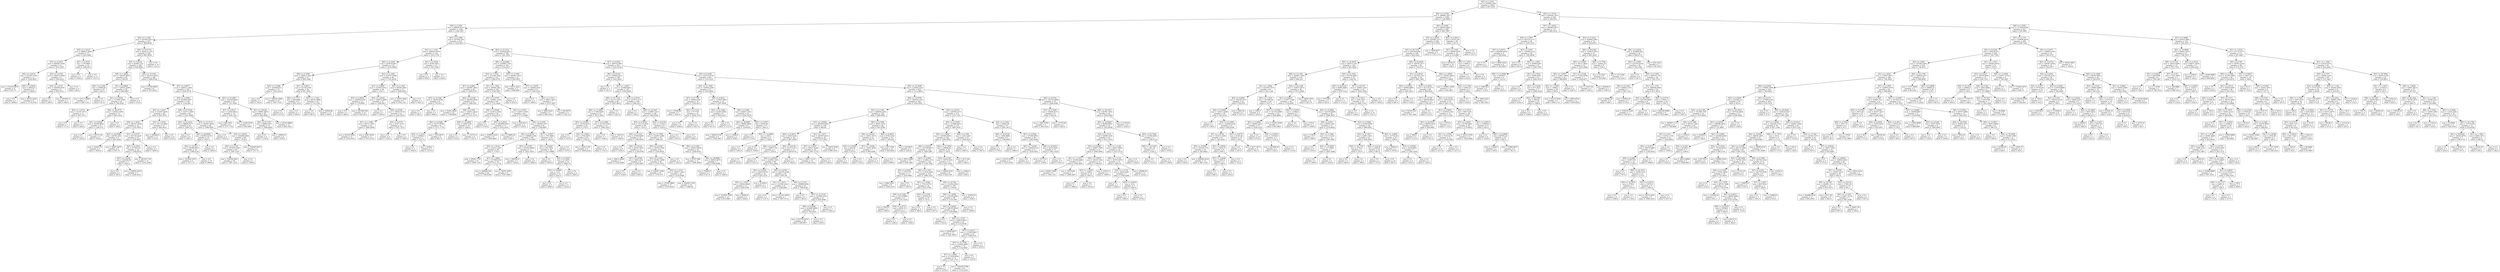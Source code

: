 digraph Tree {
node [shape=box] ;
0 [label="X[2] <= 2.3531\nmse = 332609.1562\nsamples = 2000\nvalue = 997.2105"] ;
1 [label="X[0] <= 0.2305\nmse = 308891.2871\nsamples = 1456\nvalue = 1126.9629"] ;
0 -> 1 [labeldistance=2.5, labelangle=45, headlabel="True"] ;
2 [label="X[8] <= 2.599\nmse = 298635.8715\nsamples = 1188\nvalue = 1186.3367"] ;
1 -> 2 ;
3 [label="X[2] <= 2.1303\nmse = 407045.6414\nsamples = 275\nvalue = 966.8036"] ;
2 -> 3 ;
4 [label="X[5] <= 1.2218\nmse = 566821.0606\nsamples = 37\nvalue = 1425.4865"] ;
3 -> 4 ;
5 [label="X[7] <= 0.4478\nmse = 609283.9184\nsamples = 21\nvalue = 1015.2857"] ;
4 -> 5 ;
6 [label="X[2] <= 2.0314\nmse = 251287.5764\nsamples = 12\nvalue = 1530.5833"] ;
5 -> 6 ;
7 [label="mse = 215218.6875\nsamples = 4\nvalue = 975.75"] ;
6 -> 7 ;
8 [label="X[6] <= 0.0042\nmse = 38442.0\nsamples = 8\nvalue = 1808.0"] ;
6 -> 8 ;
9 [label="mse = 0.0\nsamples = 2\nvalue = 1909.0"] ;
8 -> 9 ;
10 [label="mse = 46722.2222\nsamples = 6\nvalue = 1774.3333"] ;
8 -> 10 ;
11 [label="X[2] <= 2.0758\nmse = 260513.9506\nsamples = 9\nvalue = 328.2222"] ;
5 -> 11 ;
12 [label="X[5] <= 1.0155\nmse = 339200.5556\nsamples = 6\nvalue = 459.3333"] ;
11 -> 12 ;
13 [label="mse = 0.0\nsamples = 4\nvalue = 209.0"] ;
12 -> 13 ;
14 [label="mse = 641601.0\nsamples = 2\nvalue = 960.0"] ;
12 -> 14 ;
15 [label="mse = 0.0\nsamples = 3\nvalue = 66.0"] ;
11 -> 15 ;
16 [label="X[7] <= 2.8787\nmse = 378.9844\nsamples = 16\nvalue = 1963.875"] ;
4 -> 16 ;
17 [label="mse = 0.0\nsamples = 5\nvalue = 1935.0"] ;
16 -> 17 ;
18 [label="mse = 0.0\nsamples = 11\nvalue = 1977.0"] ;
16 -> 18 ;
19 [label="X[5] <= 45.5718\nmse = 344414.1155\nsamples = 238\nvalue = 895.4958"] ;
3 -> 19 ;
20 [label="X[3] <= 0.5124\nmse = 332057.161\nsamples = 228\nvalue = 929.4649"] ;
19 -> 20 ;
21 [label="X[8] <= 1.4624\nmse = 129255.4975\nsamples = 40\nvalue = 565.45"] ;
20 -> 21 ;
22 [label="X[0] <= 0.1595\nmse = 30086.64\nsamples = 10\nvalue = 281.6"] ;
21 -> 22 ;
23 [label="mse = 22117.3469\nsamples = 7\nvalue = 360.7143"] ;
22 -> 23 ;
24 [label="mse = 0.0\nsamples = 3\nvalue = 97.0"] ;
22 -> 24 ;
25 [label="X[1] <= 0.9845\nmse = 126502.5289\nsamples = 30\nvalue = 660.0667"] ;
21 -> 25 ;
26 [label="X[1] <= 0.8294\nmse = 131640.3388\nsamples = 22\nvalue = 764.4545"] ;
25 -> 26 ;
27 [label="X[5] <= 1.0153\nmse = 51335.1074\nsamples = 11\nvalue = 545.7273"] ;
26 -> 27 ;
28 [label="mse = 0.0\nsamples = 7\nvalue = 717.0"] ;
27 -> 28 ;
29 [label="mse = 0.0\nsamples = 4\nvalue = 246.0"] ;
27 -> 29 ;
30 [label="X[4] <= 39.6172\nmse = 116262.3306\nsamples = 11\nvalue = 983.1818"] ;
26 -> 30 ;
31 [label="X[1] <= 0.8349\nmse = 62209.9844\nsamples = 8\nvalue = 1146.375"] ;
30 -> 31 ;
32 [label="mse = 0.0\nsamples = 3\nvalue = 1350.0"] ;
31 -> 32 ;
33 [label="mse = 59731.36\nsamples = 5\nvalue = 1024.2"] ;
31 -> 33 ;
34 [label="mse = 0.0\nsamples = 3\nvalue = 548.0"] ;
30 -> 34 ;
35 [label="mse = 0.0\nsamples = 8\nvalue = 373.0"] ;
25 -> 35 ;
36 [label="X[4] <= 13.5781\nmse = 341015.0034\nsamples = 188\nvalue = 1006.9149"] ;
20 -> 36 ;
37 [label="mse = 27256.8056\nsamples = 6\nvalue = 187.8333"] ;
36 -> 37 ;
38 [label="X[7] <= 4.8877\nmse = 328512.1306\nsamples = 182\nvalue = 1033.9176"] ;
36 -> 38 ;
39 [label="X[5] <= 3.4594\nmse = 353865.0267\nsamples = 139\nvalue = 1124.482"] ;
38 -> 39 ;
40 [label="X[5] <= 1.0167\nmse = 372457.8292\nsamples = 49\nvalue = 945.3878"] ;
39 -> 40 ;
41 [label="X[8] <= 1.3025\nmse = 291631.9336\nsamples = 32\nvalue = 1191.0625"] ;
40 -> 41 ;
42 [label="X[4] <= 32.6069\nmse = 84783.358\nsamples = 9\nvalue = 844.4444"] ;
41 -> 42 ;
43 [label="mse = 10485.76\nsamples = 5\nvalue = 1065.8"] ;
42 -> 43 ;
44 [label="mse = 39847.6875\nsamples = 4\nvalue = 567.75"] ;
42 -> 44 ;
45 [label="X[1] <= 0.8767\nmse = 307163.4291\nsamples = 23\nvalue = 1326.6957"] ;
41 -> 45 ;
46 [label="X[0] <= 0.1002\nmse = 277852.25\nsamples = 18\nvalue = 1168.8333"] ;
45 -> 46 ;
47 [label="X[7] <= 1.0108\nmse = 234208.96\nsamples = 5\nvalue = 1022.2"] ;
46 -> 47 ;
48 [label="mse = 0.0\nsamples = 2\nvalue = 563.0"] ;
47 -> 48 ;
49 [label="mse = 156054.2222\nsamples = 3\nvalue = 1328.3333"] ;
47 -> 49 ;
50 [label="mse = 283187.716\nsamples = 13\nvalue = 1225.2308"] ;
46 -> 50 ;
51 [label="mse = 0.0\nsamples = 5\nvalue = 1895.0"] ;
45 -> 51 ;
52 [label="X[5] <= 1.5293\nmse = 197132.4083\nsamples = 17\nvalue = 482.9412"] ;
40 -> 52 ;
53 [label="mse = 290400.0\nsamples = 11\nvalue = 412.0"] ;
52 -> 53 ;
54 [label="mse = 0.0\nsamples = 6\nvalue = 613.0"] ;
52 -> 54 ;
55 [label="X[4] <= 67.6156\nmse = 316771.7665\nsamples = 90\nvalue = 1221.9889"] ;
39 -> 55 ;
56 [label="X[5] <= 22.2314\nmse = 88644.8177\nsamples = 24\nvalue = 1560.375"] ;
55 -> 56 ;
57 [label="mse = 0.0\nsamples = 6\nvalue = 1281.0"] ;
56 -> 57 ;
58 [label="X[4] <= 49.8095\nmse = 83504.0278\nsamples = 18\nvalue = 1653.5"] ;
56 -> 58 ;
59 [label="X[4] <= 32.915\nmse = 92594.8827\nsamples = 14\nvalue = 1596.2143"] ;
58 -> 59 ;
60 [label="mse = 323244.1875\nsamples = 4\nvalue = 1571.75"] ;
59 -> 60 ;
61 [label="mse = 0.0\nsamples = 10\nvalue = 1606.0"] ;
59 -> 61 ;
62 [label="mse = 0.0\nsamples = 4\nvalue = 1854.0"] ;
58 -> 62 ;
63 [label="X[5] <= 15.3714\nmse = 342947.6024\nsamples = 66\nvalue = 1098.9394"] ;
55 -> 63 ;
64 [label="mse = 0.0\nsamples = 2\nvalue = 1833.0"] ;
63 -> 64 ;
65 [label="X[3] <= 0.6532\nmse = 336299.5938\nsamples = 64\nvalue = 1076.0"] ;
63 -> 65 ;
66 [label="X[0] <= 0.1754\nmse = 327878.1697\nsamples = 60\nvalue = 1097.2167"] ;
65 -> 66 ;
67 [label="mse = 339184.2001\nsamples = 58\nvalue = 1097.1552"] ;
66 -> 67 ;
68 [label="mse = 0.0\nsamples = 2\nvalue = 1099.0"] ;
66 -> 68 ;
69 [label="mse = 354585.6875\nsamples = 4\nvalue = 757.75"] ;
65 -> 69 ;
70 [label="X[5] <= 35.4997\nmse = 134338.8805\nsamples = 43\nvalue = 741.1628"] ;
38 -> 70 ;
71 [label="X[7] <= 4.9317\nmse = 12835.9822\nsamples = 15\nvalue = 328.1333"] ;
70 -> 71 ;
72 [label="mse = 680.3951\nsamples = 9\nvalue = 277.7778"] ;
71 -> 72 ;
73 [label="mse = 21560.5556\nsamples = 6\nvalue = 403.6667"] ;
71 -> 73 ;
74 [label="X[1] <= 0.8234\nmse = 59081.8878\nsamples = 28\nvalue = 962.4286"] ;
70 -> 74 ;
75 [label="X[4] <= 67.3147\nmse = 58885.2071\nsamples = 13\nvalue = 1099.8462"] ;
74 -> 75 ;
76 [label="mse = 0.0\nsamples = 9\nvalue = 1154.0"] ;
75 -> 76 ;
77 [label="mse = 169932.0\nsamples = 4\nvalue = 978.0"] ;
75 -> 77 ;
78 [label="mse = 28702.8889\nsamples = 15\nvalue = 843.3333"] ;
74 -> 78 ;
79 [label="mse = 0.0\nsamples = 10\nvalue = 121.0"] ;
19 -> 79 ;
80 [label="X[0] <= 0.1098\nmse = 247093.392\nsamples = 913\nvalue = 1252.4611"] ;
2 -> 80 ;
81 [label="X[1] <= 1.1321\nmse = 266818.7616\nsamples = 129\nvalue = 1015.1705"] ;
80 -> 81 ;
82 [label="X[0] <= 0.1039\nmse = 255018.093\nsamples = 116\nvalue = 1079.4569"] ;
81 -> 82 ;
83 [label="X[6] <= 0.7638\nmse = 236014.7225\nsamples = 47\nvalue = 909.1489"] ;
82 -> 83 ;
84 [label="X[0] <= 0.1008\nmse = 243648.831\nsamples = 19\nvalue = 1304.1053"] ;
83 -> 84 ;
85 [label="mse = 0.0\nsamples = 5\nvalue = 762.0"] ;
84 -> 85 ;
86 [label="mse = 188225.3469\nsamples = 14\nvalue = 1497.7143"] ;
84 -> 86 ;
87 [label="X[1] <= 0.9617\nmse = 53156.4796\nsamples = 28\nvalue = 641.1429"] ;
83 -> 87 ;
88 [label="X[6] <= 0.7717\nmse = 268.8889\nsamples = 9\nvalue = 491.3333"] ;
87 -> 88 ;
89 [label="mse = 0.0\nsamples = 4\nvalue = 473.0"] ;
88 -> 89 ;
90 [label="mse = 0.0\nsamples = 5\nvalue = 506.0"] ;
88 -> 90 ;
91 [label="X[5] <= 1.1242\nmse = 62541.9889\nsamples = 19\nvalue = 712.1053"] ;
87 -> 91 ;
92 [label="mse = 0.0\nsamples = 4\nvalue = 987.0"] ;
91 -> 92 ;
93 [label="mse = 53694.96\nsamples = 15\nvalue = 638.8"] ;
91 -> 93 ;
94 [label="X[2] <= 2.1063\nmse = 234747.9298\nsamples = 69\nvalue = 1195.4638"] ;
82 -> 94 ;
95 [label="X[1] <= 0.9087\nmse = 215055.9741\nsamples = 58\nvalue = 1101.5"] ;
94 -> 95 ;
96 [label="X[7] <= 2.4654\nmse = 244850.3447\nsamples = 21\nvalue = 779.8095"] ;
95 -> 96 ;
97 [label="mse = 0.0\nsamples = 2\nvalue = 280.0"] ;
96 -> 97 ;
98 [label="mse = 241560.349\nsamples = 19\nvalue = 832.4211"] ;
96 -> 98 ;
99 [label="X[2] <= 2.0342\nmse = 106075.2096\nsamples = 37\nvalue = 1284.0811"] ;
95 -> 99 ;
100 [label="mse = 0.0\nsamples = 3\nvalue = 1950.0"] ;
99 -> 100 ;
101 [label="X[6] <= 0.629\nmse = 72854.5718\nsamples = 34\nvalue = 1225.3235"] ;
99 -> 101 ;
102 [label="X[1] <= 1.1096\nmse = 49713.1493\nsamples = 23\nvalue = 1090.2609"] ;
101 -> 102 ;
103 [label="mse = 92318.3056\nsamples = 12\nvalue = 1105.8333"] ;
102 -> 103 ;
104 [label="mse = 2681.6529\nsamples = 11\nvalue = 1073.2727"] ;
102 -> 104 ;
105 [label="X[3] <= 0.5575\nmse = 3347.1074\nsamples = 11\nvalue = 1507.7273"] ;
101 -> 105 ;
106 [label="mse = 0.0\nsamples = 9\nvalue = 1535.0"] ;
105 -> 106 ;
107 [label="mse = 0.0\nsamples = 2\nvalue = 1385.0"] ;
105 -> 107 ;
108 [label="X[2] <= 2.1303\nmse = 46558.2645\nsamples = 11\nvalue = 1690.9091"] ;
94 -> 108 ;
109 [label="mse = 55291.3594\nsamples = 8\nvalue = 1642.125"] ;
108 -> 109 ;
110 [label="mse = 0.0\nsamples = 3\nvalue = 1821.0"] ;
108 -> 110 ;
111 [label="X[3] <= 0.5539\nmse = 6186.5562\nsamples = 13\nvalue = 441.5385"] ;
81 -> 111 ;
112 [label="mse = 0.0\nsamples = 2\nvalue = 626.0"] ;
111 -> 112 ;
113 [label="mse = 0.0\nsamples = 11\nvalue = 408.0"] ;
111 -> 113 ;
114 [label="X[4] <= 27.0151\nmse = 233058.5612\nsamples = 784\nvalue = 1291.5051"] ;
80 -> 114 ;
115 [label="X[8] <= 19.6844\nmse = 235885.3754\nsamples = 163\nvalue = 1552.4417"] ;
114 -> 115 ;
116 [label="X[4] <= 7.3101\nmse = 213194.1582\nsamples = 151\nvalue = 1596.9735"] ;
115 -> 116 ;
117 [label="X[7] <= 0.8661\nmse = 245687.2403\nsamples = 49\nvalue = 1369.6735"] ;
116 -> 117 ;
118 [label="X[3] <= 0.5198\nmse = 28220.8594\nsamples = 8\nvalue = 755.875"] ;
117 -> 118 ;
119 [label="mse = 0.0\nsamples = 3\nvalue = 539.0"] ;
118 -> 119 ;
120 [label="mse = 0.0\nsamples = 5\nvalue = 886.0"] ;
118 -> 120 ;
121 [label="X[6] <= 0.0198\nmse = 200264.0024\nsamples = 41\nvalue = 1489.439"] ;
117 -> 121 ;
122 [label="mse = 55281.6632\nsamples = 22\nvalue = 1798.8636"] ;
121 -> 122 ;
123 [label="X[8] <= 9.309\nmse = 128911.9224\nsamples = 19\nvalue = 1131.1579"] ;
121 -> 123 ;
124 [label="X[6] <= 0.0389\nmse = 91273.9506\nsamples = 9\nvalue = 1271.7778"] ;
123 -> 124 ;
125 [label="X[2] <= 2.1514\nmse = 16489.6\nsamples = 5\nvalue = 1527.0"] ;
124 -> 125 ;
126 [label="mse = 0.0\nsamples = 3\nvalue = 1629.0"] ;
125 -> 126 ;
127 [label="mse = 2209.0\nsamples = 2\nvalue = 1374.0"] ;
125 -> 127 ;
128 [label="mse = 1552.6875\nsamples = 4\nvalue = 952.75"] ;
124 -> 128 ;
129 [label="X[8] <= 14.3883\nmse = 128972.64\nsamples = 10\nvalue = 1004.6"] ;
123 -> 129 ;
130 [label="mse = 0.0\nsamples = 2\nvalue = 619.0"] ;
129 -> 130 ;
131 [label="mse = 114751.0\nsamples = 8\nvalue = 1101.0"] ;
129 -> 131 ;
132 [label="X[1] <= 1.1626\nmse = 160841.982\nsamples = 102\nvalue = 1706.1667"] ;
116 -> 132 ;
133 [label="X[3] <= 0.5785\nmse = 143991.1358\nsamples = 99\nvalue = 1731.4444"] ;
132 -> 133 ;
134 [label="X[8] <= 4.9446\nmse = 213613.1836\nsamples = 16\nvalue = 1522.9375"] ;
133 -> 134 ;
135 [label="mse = 0.0\nsamples = 5\nvalue = 1716.0"] ;
134 -> 135 ;
136 [label="X[3] <= 0.4631\nmse = 286066.6942\nsamples = 11\nvalue = 1435.1818"] ;
134 -> 136 ;
137 [label="mse = 185602.2222\nsamples = 9\nvalue = 1602.6667"] ;
136 -> 137 ;
138 [label="mse = 43890.25\nsamples = 2\nvalue = 681.5"] ;
136 -> 138 ;
139 [label="X[2] <= 2.1303\nmse = 120573.7007\nsamples = 83\nvalue = 1771.6386"] ;
133 -> 139 ;
140 [label="mse = 238144.0\nsamples = 2\nvalue = 1163.0"] ;
139 -> 140 ;
141 [label="X[0] <= 0.1595\nmse = 108298.1975\nsamples = 81\nvalue = 1786.6667"] ;
139 -> 141 ;
142 [label="X[3] <= 0.6312\nmse = 138869.1238\nsamples = 59\nvalue = 1735.8305"] ;
141 -> 142 ;
143 [label="X[5] <= 1.2218\nmse = 123511.4167\nsamples = 48\nvalue = 1755.0"] ;
142 -> 143 ;
144 [label="mse = 26362.7755\nsamples = 14\nvalue = 1856.7143"] ;
143 -> 144 ;
145 [label="X[7] <= 1.4084\nmse = 157499.6332\nsamples = 34\nvalue = 1713.1176"] ;
143 -> 145 ;
146 [label="mse = 168664.102\nsamples = 28\nvalue = 1746.4286"] ;
145 -> 146 ;
147 [label="mse = 76055.5556\nsamples = 6\nvalue = 1557.6667"] ;
145 -> 147 ;
148 [label="X[5] <= 5.5567\nmse = 197283.9669\nsamples = 11\nvalue = 1652.1818"] ;
142 -> 148 ;
149 [label="mse = 492032.0\nsamples = 3\nvalue = 1242.0"] ;
148 -> 149 ;
150 [label="mse = 0.0\nsamples = 8\nvalue = 1806.0"] ;
148 -> 150 ;
151 [label="X[7] <= 3.9357\nmse = 795.0909\nsamples = 22\nvalue = 1923.0"] ;
141 -> 151 ;
152 [label="X[1] <= 0.8363\nmse = 292.7654\nsamples = 18\nvalue = 1911.8889"] ;
151 -> 152 ;
153 [label="mse = 0.0\nsamples = 2\nvalue = 1953.0"] ;
152 -> 153 ;
154 [label="X[3] <= 0.6567\nmse = 91.6875\nsamples = 16\nvalue = 1906.75"] ;
152 -> 154 ;
155 [label="X[1] <= 0.9949\nmse = 12.0\nsamples = 12\nvalue = 1912.0"] ;
154 -> 155 ;
156 [label="mse = 0.0\nsamples = 3\nvalue = 1906.0"] ;
155 -> 156 ;
157 [label="mse = 0.0\nsamples = 9\nvalue = 1914.0"] ;
155 -> 157 ;
158 [label="mse = 0.0\nsamples = 4\nvalue = 1891.0"] ;
154 -> 158 ;
159 [label="mse = 0.0\nsamples = 4\nvalue = 1973.0"] ;
151 -> 159 ;
160 [label="mse = 0.0\nsamples = 3\nvalue = 872.0"] ;
132 -> 160 ;
161 [label="X[4] <= 11.895\nmse = 182461.2431\nsamples = 12\nvalue = 992.0833"] ;
115 -> 161 ;
162 [label="mse = 8472.2222\nsamples = 3\nvalue = 486.6667"] ;
161 -> 162 ;
163 [label="X[7] <= 3.9357\nmse = 126926.0247\nsamples = 9\nvalue = 1160.5556"] ;
161 -> 163 ;
164 [label="mse = 0.0\nsamples = 2\nvalue = 1592.0"] ;
163 -> 164 ;
165 [label="X[2] <= 2.1514\nmse = 94811.0612\nsamples = 7\nvalue = 1037.2857"] ;
163 -> 165 ;
166 [label="mse = 3990.2222\nsamples = 3\nvalue = 685.3333"] ;
165 -> 166 ;
167 [label="mse = 346.6875\nsamples = 4\nvalue = 1301.25"] ;
165 -> 167 ;
168 [label="X[7] <= 0.5443\nmse = 209753.908\nsamples = 621\nvalue = 1223.0145"] ;
114 -> 168 ;
169 [label="X[6] <= 0.0103\nmse = 135692.2811\nsamples = 160\nvalue = 1423.2625"] ;
168 -> 169 ;
170 [label="mse = 0.0\nsamples = 3\nvalue = 551.0"] ;
169 -> 170 ;
171 [label="X[1] <= 1.0647\nmse = 123468.9441\nsamples = 157\nvalue = 1439.9299"] ;
169 -> 171 ;
172 [label="X[8] <= 32.7104\nmse = 42113.1597\nsamples = 48\nvalue = 1607.0833"] ;
171 -> 172 ;
173 [label="X[8] <= 17.2895\nmse = 17308.9209\nsamples = 41\nvalue = 1675.3902"] ;
172 -> 173 ;
174 [label="X[2] <= 2.0309\nmse = 10159.4318\nsamples = 22\nvalue = 1752.5"] ;
173 -> 174 ;
175 [label="mse = 0.0\nsamples = 2\nvalue = 1475.0"] ;
174 -> 175 ;
176 [label="X[2] <= 2.0954\nmse = 2704.6875\nsamples = 20\nvalue = 1780.25"] ;
174 -> 176 ;
177 [label="mse = 1826.1728\nsamples = 9\nvalue = 1828.2222"] ;
176 -> 177 ;
178 [label="mse = 0.0\nsamples = 11\nvalue = 1741.0"] ;
176 -> 178 ;
179 [label="X[7] <= 0.2269\nmse = 10730.7258\nsamples = 19\nvalue = 1586.1053"] ;
173 -> 179 ;
180 [label="mse = 0.0\nsamples = 7\nvalue = 1528.0"] ;
179 -> 180 ;
181 [label="mse = 13872.0\nsamples = 12\nvalue = 1620.0"] ;
179 -> 181 ;
182 [label="mse = 0.0\nsamples = 7\nvalue = 1207.0"] ;
172 -> 182 ;
183 [label="X[2] <= 2.0745\nmse = 141573.1171\nsamples = 109\nvalue = 1366.3211"] ;
171 -> 183 ;
184 [label="mse = 0.0\nsamples = 3\nvalue = 708.0"] ;
183 -> 184 ;
185 [label="X[8] <= 18.1627\nmse = 132967.1015\nsamples = 106\nvalue = 1384.9528"] ;
183 -> 185 ;
186 [label="X[3] <= 0.4843\nmse = 131312.4541\nsamples = 98\nvalue = 1414.5"] ;
185 -> 186 ;
187 [label="X[0] <= 0.1252\nmse = 27063.6288\nsamples = 19\nvalue = 1198.0526"] ;
186 -> 187 ;
188 [label="mse = 0.0\nsamples = 6\nvalue = 1328.0"] ;
187 -> 188 ;
189 [label="X[6] <= 0.4124\nmse = 28163.7633\nsamples = 13\nvalue = 1138.0769"] ;
187 -> 189 ;
190 [label="mse = 30612.2449\nsamples = 7\nvalue = 1234.4286"] ;
189 -> 190 ;
191 [label="X[7] <= 0.0768\nmse = 1840.2222\nsamples = 6\nvalue = 1025.6667"] ;
189 -> 191 ;
192 [label="mse = 0.0\nsamples = 4\nvalue = 1056.0"] ;
191 -> 192 ;
193 [label="mse = 0.0\nsamples = 2\nvalue = 965.0"] ;
191 -> 193 ;
194 [label="X[4] <= 31.7656\nmse = 142407.4366\nsamples = 79\nvalue = 1466.557"] ;
186 -> 194 ;
195 [label="X[0] <= 0.1636\nmse = 139740.7444\nsamples = 61\nvalue = 1524.9016"] ;
194 -> 195 ;
196 [label="X[2] <= 2.1303\nmse = 145361.1986\nsamples = 58\nvalue = 1533.7931"] ;
195 -> 196 ;
197 [label="mse = 102287.1094\nsamples = 16\nvalue = 1579.375"] ;
196 -> 197 ;
198 [label="X[5] <= 1.1537\nmse = 160677.3401\nsamples = 42\nvalue = 1516.4286"] ;
196 -> 198 ;
199 [label="mse = 12330.3806\nsamples = 17\nvalue = 1557.8235"] ;
198 -> 199 ;
200 [label="mse = 259595.7216\nsamples = 25\nvalue = 1488.28"] ;
198 -> 200 ;
201 [label="mse = 0.0\nsamples = 3\nvalue = 1353.0"] ;
195 -> 201 ;
202 [label="X[0] <= 0.1293\nmse = 100813.8056\nsamples = 18\nvalue = 1268.8333"] ;
194 -> 202 ;
203 [label="mse = 20707.686\nsamples = 11\nvalue = 1466.3636"] ;
202 -> 203 ;
204 [label="X[4] <= 38.8895\nmse = 69029.3878\nsamples = 7\nvalue = 958.4286"] ;
202 -> 204 ;
205 [label="mse = 78400.0\nsamples = 2\nvalue = 617.0"] ;
204 -> 205 ;
206 [label="mse = 0.0\nsamples = 5\nvalue = 1095.0"] ;
204 -> 206 ;
207 [label="X[3] <= 0.5126\nmse = 11532.0\nsamples = 8\nvalue = 1023.0"] ;
185 -> 207 ;
208 [label="mse = 0.0\nsamples = 2\nvalue = 837.0"] ;
207 -> 208 ;
209 [label="mse = 0.0\nsamples = 6\nvalue = 1085.0"] ;
207 -> 209 ;
210 [label="X[3] <= 0.4387\nmse = 216710.9743\nsamples = 461\nvalue = 1153.5141"] ;
168 -> 210 ;
211 [label="X[4] <= 31.7656\nmse = 130344.3283\nsamples = 51\nvalue = 1479.4902"] ;
210 -> 211 ;
212 [label="X[7] <= 0.7785\nmse = 10984.4543\nsamples = 19\nvalue = 1785.4211"] ;
211 -> 212 ;
213 [label="mse = 13548.96\nsamples = 5\nvalue = 1641.8"] ;
212 -> 213 ;
214 [label="X[2] <= 2.1114\nmse = 70.7755\nsamples = 14\nvalue = 1836.7143"] ;
212 -> 214 ;
215 [label="mse = 0.0\nsamples = 8\nvalue = 1844.0"] ;
214 -> 215 ;
216 [label="mse = 0.0\nsamples = 6\nvalue = 1827.0"] ;
214 -> 216 ;
217 [label="X[8] <= 6.9231\nmse = 112647.5693\nsamples = 32\nvalue = 1297.8438"] ;
211 -> 217 ;
218 [label="X[4] <= 51.5444\nmse = 25283.9506\nsamples = 9\nvalue = 959.2222"] ;
217 -> 218 ;
219 [label="mse = 0.0\nsamples = 5\nvalue = 817.0"] ;
218 -> 219 ;
220 [label="mse = 0.0\nsamples = 4\nvalue = 1137.0"] ;
218 -> 220 ;
221 [label="X[6] <= 0.656\nmse = 84407.2703\nsamples = 23\nvalue = 1430.3478"] ;
217 -> 221 ;
222 [label="X[4] <= 38.8895\nmse = 69844.9844\nsamples = 8\nvalue = 1109.625"] ;
221 -> 222 ;
223 [label="mse = 56003.4722\nsamples = 6\nvalue = 1200.1667"] ;
222 -> 223 ;
224 [label="mse = 12996.0\nsamples = 2\nvalue = 838.0"] ;
222 -> 224 ;
225 [label="X[5] <= 5.5567\nmse = 8054.64\nsamples = 15\nvalue = 1601.4"] ;
221 -> 225 ;
226 [label="mse = 0.0\nsamples = 6\nvalue = 1710.0"] ;
225 -> 226 ;
227 [label="X[5] <= 13.4086\nmse = 320.0\nsamples = 9\nvalue = 1529.0"] ;
225 -> 227 ;
228 [label="mse = 0.0\nsamples = 5\nvalue = 1545.0"] ;
227 -> 228 ;
229 [label="mse = 0.0\nsamples = 4\nvalue = 1509.0"] ;
227 -> 229 ;
230 [label="X[4] <= 43.3298\nmse = 212592.2232\nsamples = 410\nvalue = 1112.9659"] ;
210 -> 230 ;
231 [label="X[8] <= 14.9785\nmse = 202919.1351\nsamples = 340\nvalue = 1052.4441"] ;
230 -> 231 ;
232 [label="X[2] <= 2.1305\nmse = 248058.3203\nsamples = 128\nvalue = 888.9922"] ;
231 -> 232 ;
233 [label="X[7] <= 2.8368\nmse = 265294.9304\nsamples = 100\nvalue = 980.64"] ;
232 -> 233 ;
234 [label="X[8] <= 4.5915\nmse = 260273.88\nsamples = 76\nvalue = 887.0395"] ;
233 -> 234 ;
235 [label="X[6] <= 0.1141\nmse = 189677.04\nsamples = 5\nvalue = 1555.4"] ;
234 -> 235 ;
236 [label="mse = 0.0\nsamples = 2\nvalue = 1022.0"] ;
235 -> 236 ;
237 [label="mse = 0.0\nsamples = 3\nvalue = 1911.0"] ;
235 -> 237 ;
238 [label="X[6] <= 0.8139\nmse = 231571.971\nsamples = 71\nvalue = 839.9718"] ;
234 -> 238 ;
239 [label="X[6] <= 0.6434\nmse = 216581.3451\nsamples = 69\nvalue = 815.2464"] ;
238 -> 239 ;
240 [label="X[3] <= 0.5025\nmse = 145676.9751\nsamples = 19\nvalue = 625.1579"] ;
239 -> 240 ;
241 [label="X[5] <= 1.1447\nmse = 156283.6609\nsamples = 17\nvalue = 638.4706"] ;
240 -> 241 ;
242 [label="mse = 165064.7289\nsamples = 15\nvalue = 613.0667"] ;
241 -> 242 ;
243 [label="mse = 49284.0\nsamples = 2\nvalue = 829.0"] ;
241 -> 243 ;
244 [label="mse = 41209.0\nsamples = 2\nvalue = 512.0"] ;
240 -> 244 ;
245 [label="X[2] <= 2.0765\nmse = 224576.5296\nsamples = 50\nvalue = 887.48"] ;
239 -> 245 ;
246 [label="X[1] <= 1.0271\nmse = 121590.2222\nsamples = 9\nvalue = 1349.6667"] ;
245 -> 246 ;
247 [label="mse = 0.0\nsamples = 2\nvalue = 1147.0"] ;
246 -> 247 ;
248 [label="mse = 141241.9592\nsamples = 7\nvalue = 1407.5714"] ;
246 -> 248 ;
249 [label="X[0] <= 0.1331\nmse = 189998.6092\nsamples = 41\nvalue = 786.0244"] ;
245 -> 249 ;
250 [label="mse = 0.0\nsamples = 4\nvalue = 383.0"] ;
249 -> 250 ;
251 [label="X[5] <= 15.2116\nmse = 191080.7816\nsamples = 37\nvalue = 829.5946"] ;
249 -> 251 ;
252 [label="X[8] <= 8.9449\nmse = 222682.8989\nsamples = 30\nvalue = 780.0333"] ;
251 -> 252 ;
253 [label="mse = 253705.0015\nsamples = 26\nvalue = 800.8077"] ;
252 -> 253 ;
254 [label="mse = 0.0\nsamples = 4\nvalue = 645.0"] ;
252 -> 254 ;
255 [label="mse = 0.0\nsamples = 7\nvalue = 1042.0"] ;
251 -> 255 ;
256 [label="mse = 0.0\nsamples = 2\nvalue = 1693.0"] ;
238 -> 256 ;
257 [label="X[1] <= 1.0271\nmse = 165597.6233\nsamples = 24\nvalue = 1277.0417"] ;
233 -> 257 ;
258 [label="X[7] <= 3.9357\nmse = 38521.4228\nsamples = 18\nvalue = 1487.2778"] ;
257 -> 258 ;
259 [label="mse = 36917.3112\nsamples = 14\nvalue = 1540.2143"] ;
258 -> 259 ;
260 [label="mse = 0.0\nsamples = 4\nvalue = 1302.0"] ;
258 -> 260 ;
261 [label="mse = 16435.5556\nsamples = 6\nvalue = 646.3333"] ;
257 -> 261 ;
262 [label="X[6] <= 0.7466\nmse = 49367.2181\nsamples = 28\nvalue = 561.6786"] ;
232 -> 262 ;
263 [label="X[6] <= 0.0352\nmse = 15651.1875\nsamples = 12\nvalue = 785.75"] ;
262 -> 263 ;
264 [label="X[3] <= 0.5409\nmse = 464.64\nsamples = 5\nvalue = 675.6"] ;
263 -> 264 ;
265 [label="mse = 0.0\nsamples = 3\nvalue = 658.0"] ;
264 -> 265 ;
266 [label="mse = 0.0\nsamples = 2\nvalue = 702.0"] ;
264 -> 266 ;
267 [label="X[7] <= 1.8169\nmse = 11641.9592\nsamples = 7\nvalue = 864.4286"] ;
263 -> 267 ;
268 [label="mse = 0.0\nsamples = 4\nvalue = 771.0"] ;
267 -> 268 ;
269 [label="mse = 8.0\nsamples = 3\nvalue = 989.0"] ;
267 -> 269 ;
270 [label="X[8] <= 8.9935\nmse = 8756.2344\nsamples = 16\nvalue = 393.625"] ;
262 -> 270 ;
271 [label="mse = 907.5764\nsamples = 12\nvalue = 445.0833"] ;
270 -> 271 ;
272 [label="mse = 526.6875\nsamples = 4\nvalue = 239.25"] ;
270 -> 272 ;
273 [label="X[3] <= 0.5219\nmse = 149795.2373\nsamples = 212\nvalue = 1151.1321"] ;
231 -> 273 ;
274 [label="X[5] <= 21.0382\nmse = 141889.4013\nsamples = 175\nvalue = 1085.5543"] ;
273 -> 274 ;
275 [label="X[5] <= 1.2496\nmse = 125564.5653\nsamples = 162\nvalue = 1040.2654"] ;
274 -> 275 ;
276 [label="X[6] <= 0.0223\nmse = 122758.8673\nsamples = 142\nvalue = 1085.2887"] ;
275 -> 276 ;
277 [label="mse = 9651.6389\nsamples = 12\nvalue = 636.1667"] ;
276 -> 277 ;
278 [label="X[2] <= 2.0991\nmse = 112861.374\nsamples = 130\nvalue = 1126.7462"] ;
276 -> 278 ;
279 [label="X[2] <= 2.0432\nmse = 3753.719\nsamples = 11\nvalue = 1433.9091"] ;
278 -> 279 ;
280 [label="mse = 3990.2222\nsamples = 9\nvalue = 1444.3333"] ;
279 -> 280 ;
281 [label="mse = 0.0\nsamples = 2\nvalue = 1387.0"] ;
279 -> 281 ;
282 [label="X[2] <= 2.1391\nmse = 113419.4385\nsamples = 119\nvalue = 1098.3529"] ;
278 -> 282 ;
283 [label="X[7] <= 1.9395\nmse = 77612.8753\nsamples = 19\nvalue = 931.5789"] ;
282 -> 283 ;
284 [label="X[0] <= 0.1294\nmse = 27010.8889\nsamples = 9\nvalue = 1147.3333"] ;
283 -> 284 ;
285 [label="mse = 5043.0\nsamples = 4\nvalue = 990.0"] ;
284 -> 285 ;
286 [label="X[3] <= 0.4772\nmse = 8939.76\nsamples = 5\nvalue = 1273.2"] ;
284 -> 286 ;
287 [label="mse = 0.0\nsamples = 3\nvalue = 1196.0"] ;
286 -> 287 ;
288 [label="mse = 0.0\nsamples = 2\nvalue = 1389.0"] ;
286 -> 288 ;
289 [label="X[2] <= 2.1204\nmse = 43554.24\nsamples = 10\nvalue = 737.4"] ;
283 -> 289 ;
290 [label="mse = 0.0\nsamples = 4\nvalue = 993.0"] ;
289 -> 290 ;
291 [label="mse = 0.0\nsamples = 6\nvalue = 567.0"] ;
289 -> 291 ;
292 [label="X[8] <= 19.794\nmse = 113934.0384\nsamples = 100\nvalue = 1130.04"] ;
282 -> 292 ;
293 [label="X[6] <= 1.0956\nmse = 110199.4682\nsamples = 98\nvalue = 1119.3367"] ;
292 -> 293 ;
294 [label="X[3] <= 0.4494\nmse = 108195.0928\nsamples = 96\nvalue = 1109.9688"] ;
293 -> 294 ;
295 [label="mse = 0.0\nsamples = 4\nvalue = 810.0"] ;
294 -> 295 ;
296 [label="X[5] <= 1.1537\nmse = 108816.9021\nsamples = 92\nvalue = 1123.0109"] ;
294 -> 296 ;
297 [label="mse = 23920.9917\nsamples = 11\nvalue = 1291.9091"] ;
296 -> 297 ;
298 [label="X[7] <= 3.8517\nmse = 115945.8957\nsamples = 81\nvalue = 1100.0741"] ;
296 -> 298 ;
299 [label="X[4] <= 31.7656\nmse = 110445.4905\nsamples = 79\nvalue = 1114.5063"] ;
298 -> 299 ;
300 [label="X[7] <= 1.9395\nmse = 117058.9556\nsamples = 74\nvalue = 1107.1757"] ;
299 -> 300 ;
301 [label="mse = 0.0\nsamples = 7\nvalue = 1078.0"] ;
300 -> 301 ;
302 [label="mse = 129190.7708\nsamples = 67\nvalue = 1110.2239"] ;
300 -> 302 ;
303 [label="mse = 0.0\nsamples = 5\nvalue = 1223.0"] ;
299 -> 303 ;
304 [label="mse = 0.0\nsamples = 2\nvalue = 530.0"] ;
298 -> 304 ;
305 [label="mse = 0.0\nsamples = 2\nvalue = 1569.0"] ;
293 -> 305 ;
306 [label="mse = 16256.25\nsamples = 2\nvalue = 1654.5"] ;
292 -> 306 ;
307 [label="X[4] <= 31.7656\nmse = 28906.64\nsamples = 20\nvalue = 720.6"] ;
275 -> 307 ;
308 [label="X[3] <= 0.4705\nmse = 15979.5556\nsamples = 15\nvalue = 647.3333"] ;
307 -> 308 ;
309 [label="mse = 20944.2222\nsamples = 6\nvalue = 634.3333"] ;
308 -> 309 ;
310 [label="mse = 12482.0\nsamples = 9\nvalue = 656.0"] ;
308 -> 310 ;
311 [label="mse = 3271.84\nsamples = 5\nvalue = 940.4"] ;
307 -> 311 ;
312 [label="X[6] <= 0.394\nmse = 1250.2249\nsamples = 13\nvalue = 1649.9231"] ;
274 -> 312 ;
313 [label="mse = 0.0\nsamples = 11\nvalue = 1665.0"] ;
312 -> 313 ;
314 [label="mse = 0.0\nsamples = 2\nvalue = 1567.0"] ;
312 -> 314 ;
315 [label="X[2] <= 2.1202\nmse = 70645.29\nsamples = 37\nvalue = 1461.2973"] ;
273 -> 315 ;
316 [label="X[8] <= 22.0726\nmse = 1494.8889\nsamples = 9\nvalue = 1706.6667"] ;
315 -> 316 ;
317 [label="mse = 0.0\nsamples = 2\nvalue = 1779.0"] ;
316 -> 317 ;
318 [label="mse = 0.0\nsamples = 7\nvalue = 1686.0"] ;
316 -> 318 ;
319 [label="X[7] <= 2.0024\nmse = 67299.9592\nsamples = 28\nvalue = 1382.4286"] ;
315 -> 319 ;
320 [label="X[5] <= 7.4228\nmse = 118094.6116\nsamples = 11\nvalue = 1229.5455"] ;
319 -> 320 ;
321 [label="mse = 141910.0247\nsamples = 9\nvalue = 1250.5556"] ;
320 -> 321 ;
322 [label="mse = 0.0\nsamples = 2\nvalue = 1135.0"] ;
320 -> 322 ;
323 [label="X[8] <= 18.6523\nmse = 9522.9343\nsamples = 17\nvalue = 1481.3529"] ;
319 -> 323 ;
324 [label="mse = 14175.0\nsamples = 8\nvalue = 1538.0"] ;
323 -> 324 ;
325 [label="mse = 0.0\nsamples = 9\nvalue = 1431.0"] ;
323 -> 325 ;
326 [label="X[6] <= 0.0732\nmse = 155370.5806\nsamples = 70\nvalue = 1406.9286"] ;
230 -> 326 ;
327 [label="X[3] <= 0.5409\nmse = 59404.9375\nsamples = 8\nvalue = 652.25"] ;
326 -> 327 ;
328 [label="mse = 1963.5556\nsamples = 3\nvalue = 363.3333"] ;
327 -> 328 ;
329 [label="mse = 13735.84\nsamples = 5\nvalue = 825.6"] ;
327 -> 329 ;
330 [label="X[8] <= 36.1475\nmse = 84781.7932\nsamples = 62\nvalue = 1504.3065"] ;
326 -> 330 ;
331 [label="X[5] <= 16.8929\nmse = 80468.8561\nsamples = 52\nvalue = 1555.9038"] ;
330 -> 331 ;
332 [label="X[2] <= 2.1514\nmse = 63699.1556\nsamples = 45\nvalue = 1611.3333"] ;
331 -> 332 ;
333 [label="X[3] <= 0.5065\nmse = 50867.1509\nsamples = 31\nvalue = 1694.5484"] ;
332 -> 333 ;
334 [label="X[1] <= 1.1333\nmse = 61368.6489\nsamples = 15\nvalue = 1582.4667"] ;
333 -> 334 ;
335 [label="mse = 92887.3594\nsamples = 8\nvalue = 1481.125"] ;
334 -> 335 ;
336 [label="mse = 195.9184\nsamples = 7\nvalue = 1698.2857"] ;
334 -> 336 ;
337 [label="X[5] <= 3.8478\nmse = 18203.7344\nsamples = 16\nvalue = 1799.625"] ;
333 -> 337 ;
338 [label="X[7] <= 1.5445\nmse = 1089.0\nsamples = 14\nvalue = 1847.0"] ;
337 -> 338 ;
339 [label="mse = 0.0\nsamples = 7\nvalue = 1880.0"] ;
338 -> 339 ;
340 [label="mse = 0.0\nsamples = 7\nvalue = 1814.0"] ;
338 -> 340 ;
341 [label="mse = 12321.0\nsamples = 2\nvalue = 1468.0"] ;
337 -> 341 ;
342 [label="X[1] <= 1.1146\nmse = 42827.0663\nsamples = 14\nvalue = 1427.0714"] ;
332 -> 342 ;
343 [label="X[6] <= 1.1119\nmse = 18374.1875\nsamples = 12\nvalue = 1494.25"] ;
342 -> 343 ;
344 [label="X[5] <= 3.1176\nmse = 3026.5306\nsamples = 7\nvalue = 1548.4286"] ;
343 -> 344 ;
345 [label="mse = 0.0\nsamples = 2\nvalue = 1462.0"] ;
344 -> 345 ;
346 [label="X[3] <= 0.4916\nmse = 54.0\nsamples = 5\nvalue = 1583.0"] ;
344 -> 346 ;
347 [label="mse = 0.0\nsamples = 3\nvalue = 1589.0"] ;
346 -> 347 ;
348 [label="mse = 0.0\nsamples = 2\nvalue = 1574.0"] ;
346 -> 348 ;
349 [label="mse = 29998.24\nsamples = 5\nvalue = 1418.4"] ;
343 -> 349 ;
350 [label="mse = 0.0\nsamples = 2\nvalue = 1024.0"] ;
342 -> 350 ;
351 [label="X[5] <= 25.7508\nmse = 41549.9592\nsamples = 7\nvalue = 1199.5714"] ;
331 -> 351 ;
352 [label="X[8] <= 19.2195\nmse = 261.36\nsamples = 5\nvalue = 1328.2"] ;
351 -> 352 ;
353 [label="mse = 0.0\nsamples = 3\nvalue = 1315.0"] ;
352 -> 353 ;
354 [label="mse = 0.0\nsamples = 2\nvalue = 1348.0"] ;
352 -> 354 ;
355 [label="mse = 0.0\nsamples = 2\nvalue = 878.0"] ;
351 -> 355 ;
356 [label="mse = 21376.8\nsamples = 10\nvalue = 1236.0"] ;
330 -> 356 ;
357 [label="X[0] <= 0.829\nmse = 269453.8047\nsamples = 268\nvalue = 863.7687"] ;
1 -> 357 ;
358 [label="X[2] <= 2.2445\nmse = 255260.1571\nsamples = 248\nvalue = 913.4355"] ;
357 -> 358 ;
359 [label="X[5] <= 26.7319\nmse = 238136.9594\nsamples = 239\nvalue = 882.4561"] ;
358 -> 359 ;
360 [label="X[5] <= 16.9019\nmse = 248715.185\nsamples = 144\nvalue = 981.4028"] ;
359 -> 360 ;
361 [label="X[8] <= 13.1581\nmse = 226491.7454\nsamples = 119\nvalue = 884.521"] ;
360 -> 361 ;
362 [label="X[1] <= 1.0062\nmse = 224190.7573\nsamples = 61\nvalue = 705.1148"] ;
361 -> 362 ;
363 [label="X[6] <= 0.8805\nmse = 184140.1071\nsamples = 41\nvalue = 552.878"] ;
362 -> 363 ;
364 [label="X[0] <= 0.3402\nmse = 143271.6266\nsamples = 39\nvalue = 503.4103"] ;
363 -> 364 ;
365 [label="mse = 0.0\nsamples = 2\nvalue = 1199.0"] ;
364 -> 365 ;
366 [label="X[4] <= 33.1866\nmse = 123448.5318\nsamples = 37\nvalue = 465.8108"] ;
364 -> 366 ;
367 [label="X[7] <= 1.6732\nmse = 143413.7284\nsamples = 27\nvalue = 544.2222"] ;
366 -> 367 ;
368 [label="X[3] <= 0.5081\nmse = 191833.374\nsamples = 19\nvalue = 503.6842"] ;
367 -> 368 ;
369 [label="mse = 0.0\nsamples = 2\nvalue = 695.0"] ;
368 -> 369 ;
370 [label="mse = 209589.3218\nsamples = 17\nvalue = 481.1765"] ;
368 -> 370 ;
371 [label="X[1] <= 0.8934\nmse = 15244.75\nsamples = 8\nvalue = 640.5"] ;
367 -> 371 ;
372 [label="X[7] <= 3.4046\nmse = 5625.0\nsamples = 4\nvalue = 529.0"] ;
371 -> 372 ;
373 [label="mse = 0.0\nsamples = 2\nvalue = 604.0"] ;
372 -> 373 ;
374 [label="mse = 0.0\nsamples = 2\nvalue = 454.0"] ;
372 -> 374 ;
375 [label="mse = 0.0\nsamples = 4\nvalue = 752.0"] ;
371 -> 375 ;
376 [label="X[7] <= 4.6737\nmse = 8120.49\nsamples = 10\nvalue = 254.1"] ;
366 -> 376 ;
377 [label="mse = 0.0\nsamples = 6\nvalue = 187.0"] ;
376 -> 377 ;
378 [label="mse = 3417.1875\nsamples = 4\nvalue = 354.75"] ;
376 -> 378 ;
379 [label="mse = 2862.25\nsamples = 2\nvalue = 1517.5"] ;
363 -> 379 ;
380 [label="X[5] <= 1.1916\nmse = 161386.56\nsamples = 20\nvalue = 1017.2"] ;
362 -> 380 ;
381 [label="mse = 1600.0\nsamples = 2\nvalue = 1812.0"] ;
380 -> 381 ;
382 [label="X[5] <= 12.6504\nmse = 101152.0988\nsamples = 18\nvalue = 928.8889"] ;
380 -> 382 ;
383 [label="X[2] <= 2.0894\nmse = 44000.2222\nsamples = 15\nvalue = 1034.3333"] ;
382 -> 383 ;
384 [label="mse = 0.0\nsamples = 10\nvalue = 974.0"] ;
383 -> 384 ;
385 [label="X[5] <= 4.8435\nmse = 110160.0\nsamples = 5\nvalue = 1155.0"] ;
383 -> 385 ;
386 [label="mse = 267806.25\nsamples = 2\nvalue = 1222.5"] ;
385 -> 386 ;
387 [label="mse = 0.0\nsamples = 3\nvalue = 1110.0"] ;
385 -> 387 ;
388 [label="mse = 53355.5556\nsamples = 3\nvalue = 401.6667"] ;
382 -> 388 ;
389 [label="X[4] <= 39.1196\nmse = 159457.9572\nsamples = 58\nvalue = 1073.2069"] ;
361 -> 389 ;
390 [label="X[1] <= 0.8627\nmse = 115877.7466\nsamples = 54\nvalue = 1134.6481"] ;
389 -> 390 ;
391 [label="X[6] <= 0.5536\nmse = 11886.4\nsamples = 5\nvalue = 1588.0"] ;
390 -> 391 ;
392 [label="mse = 0.0\nsamples = 3\nvalue = 1676.0"] ;
391 -> 392 ;
393 [label="mse = 676.0\nsamples = 2\nvalue = 1456.0"] ;
391 -> 393 ;
394 [label="X[4] <= 15.9883\nmse = 103376.8496\nsamples = 49\nvalue = 1088.3878"] ;
390 -> 394 ;
395 [label="X[4] <= 8.951\nmse = 88491.045\nsamples = 17\nvalue = 1279.8824"] ;
394 -> 395 ;
396 [label="mse = 3136.0\nsamples = 2\nvalue = 488.0"] ;
395 -> 396 ;
397 [label="X[2] <= 2.1386\nmse = 5113.3156\nsamples = 15\nvalue = 1385.4667"] ;
395 -> 397 ;
398 [label="mse = 0.0\nsamples = 8\nvalue = 1319.0"] ;
397 -> 398 ;
399 [label="X[4] <= 10.0287\nmse = 137.9592\nsamples = 7\nvalue = 1461.4286"] ;
397 -> 399 ;
400 [label="mse = 0.0\nsamples = 2\nvalue = 1480.0"] ;
399 -> 400 ;
401 [label="mse = 0.0\nsamples = 5\nvalue = 1454.0"] ;
399 -> 401 ;
402 [label="X[3] <= 0.5998\nmse = 81454.6006\nsamples = 32\nvalue = 986.6562"] ;
394 -> 402 ;
403 [label="X[4] <= 27.5917\nmse = 42851.5041\nsamples = 22\nvalue = 848.3636"] ;
402 -> 403 ;
404 [label="X[8] <= 25.7791\nmse = 2704.0\nsamples = 6\nvalue = 532.0"] ;
403 -> 404 ;
405 [label="mse = 0.0\nsamples = 3\nvalue = 480.0"] ;
404 -> 405 ;
406 [label="mse = 0.0\nsamples = 3\nvalue = 584.0"] ;
404 -> 406 ;
407 [label="X[6] <= 0.0123\nmse = 6300.0\nsamples = 16\nvalue = 967.0"] ;
403 -> 407 ;
408 [label="mse = 0.0\nsamples = 2\nvalue = 757.0"] ;
407 -> 408 ;
409 [label="mse = 0.0\nsamples = 14\nvalue = 997.0"] ;
407 -> 409 ;
410 [label="X[2] <= 2.0887\nmse = 31742.49\nsamples = 10\nvalue = 1290.9"] ;
402 -> 410 ;
411 [label="mse = 38642.0\nsamples = 3\nvalue = 1078.0"] ;
410 -> 411 ;
412 [label="X[3] <= 0.6583\nmse = 1034.6939\nsamples = 7\nvalue = 1382.1429"] ;
410 -> 412 ;
413 [label="mse = 0.0\nsamples = 4\nvalue = 1410.0"] ;
412 -> 413 ;
414 [label="mse = 0.0\nsamples = 3\nvalue = 1345.0"] ;
412 -> 414 ;
415 [label="mse = 8829.1875\nsamples = 4\nvalue = 243.75"] ;
389 -> 415 ;
416 [label="X[4] <= 31.2541\nmse = 97155.0464\nsamples = 25\nvalue = 1442.56"] ;
360 -> 416 ;
417 [label="X[5] <= 24.4134\nmse = 8089.3469\nsamples = 7\nvalue = 979.7143"] ;
416 -> 417 ;
418 [label="mse = 1075.84\nsamples = 5\nvalue = 925.6"] ;
417 -> 418 ;
419 [label="mse = 0.0\nsamples = 2\nvalue = 1115.0"] ;
417 -> 419 ;
420 [label="X[7] <= 4.6737\nmse = 16083.1358\nsamples = 18\nvalue = 1622.5556"] ;
416 -> 420 ;
421 [label="X[4] <= 37.9511\nmse = 3291.6327\nsamples = 14\nvalue = 1684.7143"] ;
420 -> 421 ;
422 [label="mse = 0.0\nsamples = 4\nvalue = 1594.0"] ;
421 -> 422 ;
423 [label="mse = 0.0\nsamples = 10\nvalue = 1721.0"] ;
421 -> 423 ;
424 [label="mse = 0.0\nsamples = 4\nvalue = 1405.0"] ;
420 -> 424 ;
425 [label="X[8] <= 23.0546\nmse = 184767.6177\nsamples = 95\nvalue = 732.4737"] ;
359 -> 425 ;
426 [label="X[1] <= 0.8519\nmse = 162764.7227\nsamples = 78\nvalue = 809.7564"] ;
425 -> 426 ;
427 [label="X[0] <= 0.4032\nmse = 54894.8889\nsamples = 12\nvalue = 495.3333"] ;
426 -> 427 ;
428 [label="mse = 0.0\nsamples = 8\nvalue = 661.0"] ;
427 -> 428 ;
429 [label="mse = 12.0\nsamples = 4\nvalue = 164.0"] ;
427 -> 429 ;
430 [label="X[3] <= 0.4381\nmse = 161134.373\nsamples = 66\nvalue = 866.9242"] ;
426 -> 430 ;
431 [label="X[7] <= 3.0748\nmse = 94028.9822\nsamples = 13\nvalue = 556.3077"] ;
430 -> 431 ;
432 [label="mse = 81933.551\nsamples = 7\nvalue = 763.1429"] ;
431 -> 432 ;
433 [label="mse = 0.0\nsamples = 6\nvalue = 315.0"] ;
431 -> 433 ;
434 [label="X[4] <= 21.8134\nmse = 148123.874\nsamples = 53\nvalue = 943.1132"] ;
430 -> 434 ;
435 [label="X[1] <= 0.9493\nmse = 155918.1302\nsamples = 13\nvalue = 615.1538"] ;
434 -> 435 ;
436 [label="X[5] <= 29.4533\nmse = 60030.2222\nsamples = 9\nvalue = 839.6667"] ;
435 -> 436 ;
437 [label="mse = 588.0\nsamples = 4\nvalue = 1113.0"] ;
436 -> 437 ;
438 [label="mse = 0.0\nsamples = 5\nvalue = 621.0"] ;
436 -> 438 ;
439 [label="mse = 3072.0\nsamples = 4\nvalue = 110.0"] ;
435 -> 439 ;
440 [label="X[6] <= 0.7673\nmse = 99273.86\nsamples = 40\nvalue = 1049.7"] ;
434 -> 440 ;
441 [label="X[7] <= 3.0397\nmse = 53790.9822\nsamples = 26\nvalue = 1170.6923"] ;
440 -> 441 ;
442 [label="X[1] <= 1.0781\nmse = 7533.0178\nsamples = 13\nvalue = 1318.5385"] ;
441 -> 442 ;
443 [label="mse = 0.0\nsamples = 10\nvalue = 1271.0"] ;
442 -> 443 ;
444 [label="mse = 0.0\nsamples = 3\nvalue = 1477.0"] ;
442 -> 444 ;
445 [label="mse = 56331.9763\nsamples = 13\nvalue = 1022.8462"] ;
441 -> 445 ;
446 [label="X[1] <= 0.9974\nmse = 106065.0\nsamples = 14\nvalue = 825.0"] ;
440 -> 446 ;
447 [label="mse = 0.0\nsamples = 4\nvalue = 1149.0"] ;
446 -> 447 ;
448 [label="X[8] <= 12.6885\nmse = 89704.44\nsamples = 10\nvalue = 695.4"] ;
446 -> 448 ;
449 [label="mse = 11449.0\nsamples = 2\nvalue = 350.0"] ;
448 -> 449 ;
450 [label="mse = 71986.6875\nsamples = 8\nvalue = 781.75"] ;
448 -> 450 ;
451 [label="X[6] <= 1.5809\nmse = 132583.2803\nsamples = 17\nvalue = 377.8824"] ;
425 -> 451 ;
452 [label="mse = 182861.3056\nsamples = 12\nvalue = 344.1667"] ;
451 -> 452 ;
453 [label="X[2] <= 2.1362\nmse = 2640.16\nsamples = 5\nvalue = 458.8"] ;
451 -> 453 ;
454 [label="mse = 0.0\nsamples = 2\nvalue = 419.0"] ;
453 -> 454 ;
455 [label="mse = 2640.2222\nsamples = 3\nvalue = 485.3333"] ;
453 -> 455 ;
456 [label="mse = 7694.9877\nsamples = 9\nvalue = 1736.1111"] ;
358 -> 456 ;
457 [label="X[3] <= 0.5615\nmse = 35572.59\nsamples = 20\nvalue = 247.9"] ;
357 -> 457 ;
458 [label="X[7] <= 3.042\nmse = 28480.5556\nsamples = 18\nvalue = 214.6667"] ;
457 -> 458 ;
459 [label="mse = 42525.0\nsamples = 10\nvalue = 168.0"] ;
458 -> 459 ;
460 [label="X[8] <= 1.059\nmse = 4800.0\nsamples = 8\nvalue = 273.0"] ;
458 -> 460 ;
461 [label="mse = 0.0\nsamples = 6\nvalue = 233.0"] ;
460 -> 461 ;
462 [label="mse = 0.0\nsamples = 2\nvalue = 393.0"] ;
460 -> 462 ;
463 [label="mse = 0.0\nsamples = 2\nvalue = 547.0"] ;
457 -> 463 ;
464 [label="X[5] <= 1.2716\nmse = 230426.7435\nsamples = 544\nvalue = 649.932"] ;
0 -> 464 [labeldistance=2.5, labelangle=-45, headlabel="False"] ;
465 [label="X[7] <= 1.0025\nmse = 282865.2677\nsamples = 117\nvalue = 980.3419"] ;
464 -> 465 ;
466 [label="X[8] <= 3.7957\nmse = 303125.2711\nsamples = 45\nvalue = 1235.5333"] ;
465 -> 466 ;
467 [label="X[7] <= 0.0073\nmse = 483485.8025\nsamples = 9\nvalue = 594.4444"] ;
466 -> 467 ;
468 [label="mse = 0.0\nsamples = 3\nvalue = 1576.0"] ;
467 -> 468 ;
469 [label="mse = 2640.2222\nsamples = 6\nvalue = 103.6667"] ;
467 -> 469 ;
470 [label="X[7] <= 0.005\nmse = 129599.2122\nsamples = 36\nvalue = 1395.8056"] ;
466 -> 470 ;
471 [label="mse = 0.0\nsamples = 9\nvalue = 841.0"] ;
470 -> 471 ;
472 [label="X[5] <= 1.2297\nmse = 35994.8587\nsamples = 27\nvalue = 1580.7407"] ;
470 -> 472 ;
473 [label="X[8] <= 11.8048\nmse = 59538.0\nsamples = 4\nvalue = 1215.0"] ;
472 -> 473 ;
474 [label="mse = 106276.0\nsamples = 2\nvalue = 1135.0"] ;
473 -> 474 ;
475 [label="mse = 0.0\nsamples = 2\nvalue = 1295.0"] ;
473 -> 475 ;
476 [label="X[2] <= 2.7639\nmse = 4590.8355\nsamples = 23\nvalue = 1644.3478"] ;
472 -> 476 ;
477 [label="mse = 0.0\nsamples = 6\nvalue = 1752.0"] ;
476 -> 477 ;
478 [label="X[2] <= 3.4358\nmse = 677.2872\nsamples = 17\nvalue = 1606.3529"] ;
476 -> 478 ;
479 [label="mse = 0.0\nsamples = 7\nvalue = 1632.0"] ;
478 -> 479 ;
480 [label="X[4] <= 85.5992\nmse = 368.64\nsamples = 10\nvalue = 1588.4"] ;
478 -> 480 ;
481 [label="mse = 0.0\nsamples = 8\nvalue = 1598.0"] ;
480 -> 481 ;
482 [label="mse = 0.0\nsamples = 2\nvalue = 1550.0"] ;
480 -> 482 ;
483 [label="X[3] <= 0.5223\nmse = 204062.5461\nsamples = 72\nvalue = 820.8472"] ;
465 -> 483 ;
484 [label="X[8] <= 29.2326\nmse = 110815.5705\nsamples = 37\nvalue = 985.3243"] ;
483 -> 484 ;
485 [label="X[0] <= 0.5005\nmse = 79111.0822\nsamples = 31\nvalue = 1072.5806"] ;
484 -> 485 ;
486 [label="X[2] <= 7.0957\nmse = 31847.3889\nsamples = 24\nvalue = 968.6667"] ;
485 -> 486 ;
487 [label="X[1] <= 1.1469\nmse = 13896.2\nsamples = 20\nvalue = 905.0"] ;
486 -> 487 ;
488 [label="mse = 22214.7654\nsamples = 9\nvalue = 864.1111"] ;
487 -> 488 ;
489 [label="mse = 4602.9752\nsamples = 11\nvalue = 938.4545"] ;
487 -> 489 ;
490 [label="mse = 0.0\nsamples = 4\nvalue = 1287.0"] ;
486 -> 490 ;
491 [label="X[7] <= 3.2106\nmse = 77202.9796\nsamples = 7\nvalue = 1428.8571"] ;
485 -> 491 ;
492 [label="mse = 11837.44\nsamples = 5\nvalue = 1561.6"] ;
491 -> 492 ;
493 [label="mse = 86436.0\nsamples = 2\nvalue = 1097.0"] ;
491 -> 493 ;
494 [label="X[0] <= 0.7784\nmse = 32042.25\nsamples = 6\nvalue = 534.5"] ;
484 -> 494 ;
495 [label="mse = 14.2222\nsamples = 3\nvalue = 355.6667"] ;
494 -> 495 ;
496 [label="mse = 107.5556\nsamples = 3\nvalue = 713.3333"] ;
494 -> 496 ;
497 [label="X[0] <= 0.4524\nmse = 243806.542\nsamples = 35\nvalue = 646.9714"] ;
483 -> 497 ;
498 [label="X[2] <= 3.5481\nmse = 231075.6318\nsamples = 32\nvalue = 702.1562"] ;
497 -> 498 ;
499 [label="mse = 0.0\nsamples = 6\nvalue = 347.0"] ;
498 -> 499 ;
500 [label="X[0] <= 0.1582\nmse = 248575.179\nsamples = 26\nvalue = 784.1154"] ;
498 -> 500 ;
501 [label="X[0] <= 0.1443\nmse = 63692.7755\nsamples = 7\nvalue = 545.7143"] ;
500 -> 501 ;
502 [label="mse = 82082.25\nsamples = 2\nvalue = 469.5"] ;
501 -> 502 ;
503 [label="mse = 53084.16\nsamples = 5\nvalue = 576.2"] ;
501 -> 503 ;
504 [label="X[1] <= 1.1231\nmse = 288036.0499\nsamples = 19\nvalue = 871.9474"] ;
500 -> 504 ;
505 [label="X[4] <= 85.5992\nmse = 225706.2469\nsamples = 9\nvalue = 677.4444"] ;
504 -> 505 ;
506 [label="mse = 255018.1224\nsamples = 7\nvalue = 765.8571"] ;
505 -> 506 ;
507 [label="mse = 0.0\nsamples = 2\nvalue = 368.0"] ;
505 -> 507 ;
508 [label="X[8] <= 9.0778\nmse = 279441.2\nsamples = 10\nvalue = 1047.0"] ;
504 -> 508 ;
509 [label="mse = 465290.8889\nsamples = 6\nvalue = 1033.6667"] ;
508 -> 509 ;
510 [label="mse = 0.0\nsamples = 4\nvalue = 1067.0"] ;
508 -> 510 ;
511 [label="mse = 624.2222\nsamples = 3\nvalue = 58.3333"] ;
497 -> 511 ;
512 [label="X[6] <= 1.0591\nmse = 177948.6799\nsamples = 427\nvalue = 559.3981"] ;
464 -> 512 ;
513 [label="X[7] <= 4.1375\nmse = 193696.4876\nsamples = 295\nvalue = 646.7322"] ;
512 -> 513 ;
514 [label="X[2] <= 6.5166\nmse = 190250.26\nsamples = 240\nvalue = 704.7708"] ;
513 -> 514 ;
515 [label="X[3] <= 0.683\nmse = 187092.5042\nsamples = 219\nvalue = 736.8721"] ;
514 -> 515 ;
516 [label="X[1] <= 1.0227\nmse = 179027.6671\nsamples = 196\nvalue = 706.3929"] ;
515 -> 516 ;
517 [label="X[0] <= 0.2944\nmse = 179820.7836\nsamples = 154\nvalue = 760.0455"] ;
516 -> 517 ;
518 [label="X[3] <= 0.5009\nmse = 222382.12\nsamples = 50\nvalue = 933.4"] ;
517 -> 518 ;
519 [label="X[4] <= 26.1384\nmse = 181386.7567\nsamples = 33\nvalue = 1074.9697"] ;
518 -> 519 ;
520 [label="mse = 290907.1111\nsamples = 9\nvalue = 748.6667"] ;
519 -> 520 ;
521 [label="X[4] <= 67.406\nmse = 85416.1389\nsamples = 24\nvalue = 1197.3333"] ;
519 -> 521 ;
522 [label="X[7] <= 2.911\nmse = 53192.1736\nsamples = 22\nvalue = 1254.9091"] ;
521 -> 522 ;
523 [label="X[2] <= 5.9271\nmse = 45973.0865\nsamples = 17\nvalue = 1182.8235"] ;
522 -> 523 ;
524 [label="X[6] <= 0.499\nmse = 31907.551\nsamples = 14\nvalue = 1117.8571"] ;
523 -> 524 ;
525 [label="mse = 0.0\nsamples = 2\nvalue = 787.0"] ;
524 -> 525 ;
526 [label="X[8] <= 24.1874\nmse = 15940.3333\nsamples = 12\nvalue = 1173.0"] ;
524 -> 526 ;
527 [label="X[4] <= 43.5873\nmse = 2700.0\nsamples = 7\nvalue = 1253.0"] ;
526 -> 527 ;
528 [label="mse = 0.0\nsamples = 4\nvalue = 1298.0"] ;
527 -> 528 ;
529 [label="mse = 0.0\nsamples = 3\nvalue = 1193.0"] ;
527 -> 529 ;
530 [label="X[3] <= 0.4514\nmse = 12972.8\nsamples = 5\nvalue = 1061.0"] ;
526 -> 530 ;
531 [label="mse = 19470.2222\nsamples = 3\nvalue = 1090.3333"] ;
530 -> 531 ;
532 [label="mse = 0.0\nsamples = 2\nvalue = 1017.0"] ;
530 -> 532 ;
533 [label="mse = 0.0\nsamples = 3\nvalue = 1486.0"] ;
523 -> 533 ;
534 [label="mse = 0.0\nsamples = 5\nvalue = 1500.0"] ;
522 -> 534 ;
535 [label="mse = 2304.0\nsamples = 2\nvalue = 564.0"] ;
521 -> 535 ;
536 [label="X[5] <= 43.3619\nmse = 187534.8304\nsamples = 17\nvalue = 658.5882"] ;
518 -> 536 ;
537 [label="X[1] <= 0.8545\nmse = 166896.7822\nsamples = 15\nvalue = 731.8667"] ;
536 -> 537 ;
538 [label="mse = 45000.0\nsamples = 3\nvalue = 328.0"] ;
537 -> 538 ;
539 [label="X[2] <= 4.4985\nmse = 146399.6389\nsamples = 12\nvalue = 832.8333"] ;
537 -> 539 ;
540 [label="X[5] <= 6.243\nmse = 32308.4\nsamples = 5\nvalue = 1186.0"] ;
539 -> 540 ;
541 [label="mse = 0.0\nsamples = 2\nvalue = 1035.0"] ;
540 -> 541 ;
542 [label="mse = 28512.8889\nsamples = 3\nvalue = 1286.6667"] ;
540 -> 542 ;
543 [label="X[4] <= 27.6331\nmse = 75166.8163\nsamples = 7\nvalue = 580.5714"] ;
539 -> 543 ;
544 [label="mse = 64716.0\nsamples = 4\nvalue = 625.0"] ;
543 -> 544 ;
545 [label="mse = 82960.2222\nsamples = 3\nvalue = 521.3333"] ;
543 -> 545 ;
546 [label="mse = 0.0\nsamples = 2\nvalue = 109.0"] ;
536 -> 546 ;
547 [label="X[3] <= 0.4377\nmse = 137964.4785\nsamples = 104\nvalue = 676.7019"] ;
517 -> 547 ;
548 [label="mse = 8.0\nsamples = 3\nvalue = 57.0"] ;
547 -> 548 ;
549 [label="X[8] <= 29.2936\nmse = 130316.5327\nsamples = 101\nvalue = 695.1089"] ;
547 -> 549 ;
550 [label="X[7] <= 3.4504\nmse = 104220.1724\nsamples = 59\nvalue = 607.1186"] ;
549 -> 550 ;
551 [label="X[4] <= 56.829\nmse = 96938.1005\nsamples = 55\nvalue = 638.8364"] ;
550 -> 551 ;
552 [label="X[2] <= 4.3548\nmse = 94114.1806\nsamples = 48\nvalue = 681.3333"] ;
551 -> 552 ;
553 [label="X[5] <= 40.5946\nmse = 70760.1937\nsamples = 36\nvalue = 754.0278"] ;
552 -> 553 ;
554 [label="X[6] <= 0.1542\nmse = 72501.4622\nsamples = 30\nvalue = 721.9333"] ;
553 -> 554 ;
555 [label="mse = 0.0\nsamples = 3\nvalue = 214.0"] ;
554 -> 555 ;
556 [label="X[5] <= 1.7079\nmse = 48705.7888\nsamples = 27\nvalue = 778.3704"] ;
554 -> 556 ;
557 [label="mse = 118140.16\nsamples = 5\nvalue = 631.2"] ;
556 -> 557 ;
558 [label="X[6] <= 0.9615\nmse = 26883.9669\nsamples = 22\nvalue = 811.8182"] ;
556 -> 558 ;
559 [label="X[8] <= 18.2425\nmse = 55566.0\nsamples = 10\nvalue = 856.0"] ;
558 -> 559 ;
560 [label="mse = 0.0\nsamples = 2\nvalue = 824.0"] ;
559 -> 560 ;
561 [label="mse = 69137.5\nsamples = 8\nvalue = 864.0"] ;
559 -> 561 ;
562 [label="mse = 0.0\nsamples = 12\nvalue = 775.0"] ;
558 -> 562 ;
563 [label="mse = 31152.25\nsamples = 6\nvalue = 914.5"] ;
553 -> 563 ;
564 [label="X[6] <= 0.3565\nmse = 100762.3542\nsamples = 12\nvalue = 463.25"] ;
552 -> 564 ;
565 [label="X[7] <= 0.291\nmse = 100779.5556\nsamples = 9\nvalue = 553.0"] ;
564 -> 565 ;
566 [label="mse = 129976.5\nsamples = 4\nvalue = 641.0"] ;
565 -> 566 ;
567 [label="X[7] <= 1.429\nmse = 66270.64\nsamples = 5\nvalue = 482.6"] ;
565 -> 567 ;
568 [label="mse = 0.0\nsamples = 3\nvalue = 395.0"] ;
567 -> 568 ;
569 [label="mse = 136900.0\nsamples = 2\nvalue = 614.0"] ;
567 -> 569 ;
570 [label="mse = 4050.0\nsamples = 3\nvalue = 194.0"] ;
564 -> 570 ;
571 [label="mse = 18999.6735\nsamples = 7\nvalue = 347.4286"] ;
551 -> 571 ;
572 [label="X[8] <= 11.7472\nmse = 316.5\nsamples = 4\nvalue = 171.0"] ;
550 -> 572 ;
573 [label="mse = 0.0\nsamples = 2\nvalue = 173.0"] ;
572 -> 573 ;
574 [label="mse = 625.0\nsamples = 2\nvalue = 169.0"] ;
572 -> 574 ;
575 [label="X[8] <= 33.5013\nmse = 140821.3469\nsamples = 42\nvalue = 818.7143"] ;
549 -> 575 ;
576 [label="mse = 0.0\nsamples = 2\nvalue = 1514.0"] ;
575 -> 576 ;
577 [label="X[4] <= 17.445\nmse = 122482.7475\nsamples = 40\nvalue = 783.95"] ;
575 -> 577 ;
578 [label="mse = 0.0\nsamples = 7\nvalue = 597.0"] ;
577 -> 578 ;
579 [label="X[7] <= 0.9544\nmse = 139477.6327\nsamples = 33\nvalue = 823.6061"] ;
577 -> 579 ;
580 [label="mse = 0.0\nsamples = 4\nvalue = 573.0"] ;
579 -> 580 ;
581 [label="X[0] <= 0.8049\nmse = 148858.5565\nsamples = 29\nvalue = 858.1724"] ;
579 -> 581 ;
582 [label="X[7] <= 3.0799\nmse = 154507.9231\nsamples = 26\nvalue = 891.0"] ;
581 -> 582 ;
583 [label="X[5] <= 20.535\nmse = 236481.1211\nsamples = 16\nvalue = 853.4375"] ;
582 -> 583 ;
584 [label="mse = 342886.6116\nsamples = 11\nvalue = 858.4545"] ;
583 -> 584 ;
585 [label="mse = 2211.84\nsamples = 5\nvalue = 842.4"] ;
583 -> 585 ;
586 [label="X[2] <= 2.9132\nmse = 17481.29\nsamples = 10\nvalue = 951.1"] ;
582 -> 586 ;
587 [label="X[5] <= 11.1027\nmse = 24617.6735\nsamples = 7\nvalue = 961.4286"] ;
586 -> 587 ;
588 [label="mse = 0.0\nsamples = 2\nvalue = 967.0"] ;
587 -> 588 ;
589 [label="mse = 34447.36\nsamples = 5\nvalue = 959.2"] ;
587 -> 589 ;
590 [label="mse = 0.0\nsamples = 3\nvalue = 927.0"] ;
586 -> 590 ;
591 [label="mse = 9614.2222\nsamples = 3\nvalue = 573.6667"] ;
581 -> 591 ;
592 [label="X[7] <= 2.1805\nmse = 126863.5079\nsamples = 42\nvalue = 509.6667"] ;
516 -> 592 ;
593 [label="X[2] <= 4.7005\nmse = 53990.7211\nsamples = 21\nvalue = 294.5714"] ;
592 -> 593 ;
594 [label="X[0] <= 0.2784\nmse = 6072.04\nsamples = 10\nvalue = 127.6"] ;
593 -> 594 ;
595 [label="X[6] <= 0.7522\nmse = 3057.75\nsamples = 8\nvalue = 97.5"] ;
594 -> 595 ;
596 [label="mse = 937.6\nsamples = 5\nvalue = 59.0"] ;
595 -> 596 ;
597 [label="mse = 3.5556\nsamples = 3\nvalue = 161.6667"] ;
595 -> 597 ;
598 [label="mse = 9.0\nsamples = 2\nvalue = 248.0"] ;
594 -> 598 ;
599 [label="X[6] <= 0.8361\nmse = 49167.3223\nsamples = 11\nvalue = 446.3636"] ;
593 -> 599 ;
600 [label="X[0] <= 0.2644\nmse = 31655.9184\nsamples = 7\nvalue = 542.2857"] ;
599 -> 600 ;
601 [label="mse = 49.0\nsamples = 2\nvalue = 711.0"] ;
600 -> 601 ;
602 [label="mse = 28358.56\nsamples = 5\nvalue = 474.8"] ;
600 -> 602 ;
603 [label="X[0] <= 0.3011\nmse = 35532.25\nsamples = 4\nvalue = 278.5"] ;
599 -> 603 ;
604 [label="mse = 0.0\nsamples = 2\nvalue = 90.0"] ;
603 -> 604 ;
605 [label="mse = 0.0\nsamples = 2\nvalue = 467.0"] ;
603 -> 605 ;
606 [label="X[5] <= 12.6947\nmse = 107204.3719\nsamples = 21\nvalue = 724.7619"] ;
592 -> 606 ;
607 [label="X[7] <= 2.8666\nmse = 19368.6667\nsamples = 9\nvalue = 1018.6667"] ;
606 -> 607 ;
608 [label="mse = 11960.8889\nsamples = 3\nvalue = 868.6667"] ;
607 -> 608 ;
609 [label="X[3] <= 0.5109\nmse = 6197.5556\nsamples = 6\nvalue = 1093.6667"] ;
607 -> 609 ;
610 [label="mse = 0.0\nsamples = 2\nvalue = 1205.0"] ;
609 -> 610 ;
611 [label="mse = 0.0\nsamples = 4\nvalue = 1038.0"] ;
609 -> 611 ;
612 [label="X[0] <= 0.3242\nmse = 59707.3889\nsamples = 12\nvalue = 504.3333"] ;
606 -> 612 ;
613 [label="X[8] <= 19.5356\nmse = 50464.1875\nsamples = 4\nvalue = 320.25"] ;
612 -> 613 ;
614 [label="mse = 7832.25\nsamples = 2\nvalue = 104.5"] ;
613 -> 614 ;
615 [label="mse = 0.0\nsamples = 2\nvalue = 536.0"] ;
613 -> 615 ;
616 [label="X[8] <= 13.8613\nmse = 38913.9844\nsamples = 8\nvalue = 596.375"] ;
612 -> 616 ;
617 [label="mse = 0.0\nsamples = 2\nvalue = 850.0"] ;
616 -> 617 ;
618 [label="X[4] <= 79.4469\nmse = 23296.1389\nsamples = 6\nvalue = 511.8333"] ;
616 -> 618 ;
619 [label="mse = 41006.25\nsamples = 2\nvalue = 624.5"] ;
618 -> 619 ;
620 [label="mse = 4920.75\nsamples = 4\nvalue = 455.5"] ;
618 -> 620 ;
621 [label="X[5] <= 25.1785\nmse = 180439.2817\nsamples = 23\nvalue = 996.6087"] ;
515 -> 621 ;
622 [label="mse = 1317.5556\nsamples = 3\nvalue = 69.3333"] ;
621 -> 622 ;
623 [label="X[3] <= 0.6908\nmse = 58985.21\nsamples = 20\nvalue = 1135.7"] ;
621 -> 623 ;
624 [label="mse = 52200.3951\nsamples = 18\nvalue = 1172.2222"] ;
623 -> 624 ;
625 [label="mse = 0.0\nsamples = 2\nvalue = 807.0"] ;
623 -> 625 ;
626 [label="X[1] <= 1.1553\nmse = 100363.0476\nsamples = 21\nvalue = 370.0"] ;
514 -> 626 ;
627 [label="X[3] <= 0.5227\nmse = 18478.5956\nsamples = 15\nvalue = 226.7333"] ;
626 -> 627 ;
628 [label="X[4] <= 61.912\nmse = 24685.0\nsamples = 6\nvalue = 330.0"] ;
627 -> 628 ;
629 [label="mse = 0.0\nsamples = 2\nvalue = 493.0"] ;
628 -> 629 ;
630 [label="mse = 17100.75\nsamples = 4\nvalue = 248.5"] ;
628 -> 630 ;
631 [label="X[6] <= 0.763\nmse = 2492.0988\nsamples = 9\nvalue = 157.8889"] ;
627 -> 631 ;
632 [label="X[4] <= 79.7917\nmse = 556.9796\nsamples = 7\nvalue = 182.1429"] ;
631 -> 632 ;
633 [label="mse = 12.0\nsamples = 4\nvalue = 202.0"] ;
632 -> 633 ;
634 [label="mse = 56.8889\nsamples = 3\nvalue = 155.6667"] ;
632 -> 634 ;
635 [label="mse = 0.0\nsamples = 2\nvalue = 73.0"] ;
631 -> 635 ;
636 [label="X[8] <= 11.0556\nmse = 125477.4722\nsamples = 6\nvalue = 728.1667"] ;
626 -> 636 ;
637 [label="mse = 0.0\nsamples = 2\nvalue = 875.0"] ;
636 -> 637 ;
638 [label="mse = 172046.1875\nsamples = 4\nvalue = 654.75"] ;
636 -> 638 ;
639 [label="X[3] <= 0.5977\nmse = 129895.3765\nsamples = 55\nvalue = 393.4727"] ;
513 -> 639 ;
640 [label="X[4] <= 72.8732\nmse = 104587.0544\nsamples = 52\nvalue = 353.0577"] ;
639 -> 640 ;
641 [label="X[3] <= 0.5052\nmse = 109194.2181\nsamples = 28\nvalue = 466.3214"] ;
640 -> 641 ;
642 [label="X[3] <= 0.457\nmse = 70742.85\nsamples = 10\nvalue = 332.5"] ;
641 -> 642 ;
643 [label="mse = 62236.2344\nsamples = 8\nvalue = 404.625"] ;
642 -> 643 ;
644 [label="mse = 729.0\nsamples = 2\nvalue = 44.0"] ;
642 -> 644 ;
645 [label="X[3] <= 0.5284\nmse = 115079.8889\nsamples = 18\nvalue = 540.6667"] ;
641 -> 645 ;
646 [label="X[3] <= 0.523\nmse = 164019.3333\nsamples = 9\nvalue = 709.0"] ;
645 -> 646 ;
647 [label="mse = 263538.0\nsamples = 3\nvalue = 673.0"] ;
646 -> 647 ;
648 [label="mse = 113288.0\nsamples = 6\nvalue = 727.0"] ;
646 -> 648 ;
649 [label="X[6] <= 0.0924\nmse = 9468.2222\nsamples = 9\nvalue = 372.3333"] ;
645 -> 649 ;
650 [label="mse = 0.0\nsamples = 2\nvalue = 241.0"] ;
649 -> 650 ;
651 [label="X[4] <= 22.4989\nmse = 5837.2653\nsamples = 7\nvalue = 409.8571"] ;
649 -> 651 ;
652 [label="mse = 4489.0\nsamples = 2\nvalue = 488.0"] ;
651 -> 652 ;
653 [label="X[0] <= 0.425\nmse = 2957.04\nsamples = 5\nvalue = 378.6"] ;
651 -> 653 ;
654 [label="mse = 0.0\nsamples = 3\nvalue = 423.0"] ;
653 -> 654 ;
655 [label="mse = 0.0\nsamples = 2\nvalue = 312.0"] ;
653 -> 655 ;
656 [label="X[8] <= 31.1606\nmse = 66783.9931\nsamples = 24\nvalue = 220.9167"] ;
640 -> 656 ;
657 [label="X[3] <= 0.5141\nmse = 18985.8489\nsamples = 15\nvalue = 98.1333"] ;
656 -> 657 ;
658 [label="mse = 0.0\nsamples = 5\nvalue = 5.0"] ;
657 -> 658 ;
659 [label="X[8] <= 11.1637\nmse = 21973.41\nsamples = 10\nvalue = 144.7"] ;
657 -> 659 ;
660 [label="mse = 41820.25\nsamples = 4\nvalue = 228.5"] ;
659 -> 660 ;
661 [label="X[5] <= 9.3056\nmse = 939.4722\nsamples = 6\nvalue = 88.8333"] ;
659 -> 661 ;
662 [label="mse = 0.0\nsamples = 4\nvalue = 100.0"] ;
661 -> 662 ;
663 [label="mse = 2070.25\nsamples = 2\nvalue = 66.5"] ;
661 -> 663 ;
664 [label="X[1] <= 0.8892\nmse = 79444.2469\nsamples = 9\nvalue = 425.5556"] ;
656 -> 664 ;
665 [label="mse = 0.0\nsamples = 3\nvalue = 55.0"] ;
664 -> 665 ;
666 [label="mse = 16182.8056\nsamples = 6\nvalue = 610.8333"] ;
664 -> 666 ;
667 [label="mse = 49522.6667\nsamples = 3\nvalue = 1094.0"] ;
639 -> 667 ;
668 [label="X[1] <= 0.8685\nmse = 87614.3684\nsamples = 132\nvalue = 364.2197"] ;
512 -> 668 ;
669 [label="X[5] <= 14.9998\nmse = 85622.1814\nsamples = 21\nvalue = 768.7619"] ;
668 -> 669 ;
670 [label="X[8] <= 23.152\nmse = 18523.9289\nsamples = 15\nvalue = 913.7333"] ;
669 -> 670 ;
671 [label="X[1] <= 0.8422\nmse = 449.8056\nsamples = 6\nvalue = 769.1667"] ;
670 -> 671 ;
672 [label="mse = 0.0\nsamples = 3\nvalue = 748.0"] ;
671 -> 672 ;
673 [label="mse = 3.5556\nsamples = 3\nvalue = 790.3333"] ;
671 -> 673 ;
674 [label="X[7] <= 2.911\nmse = 7351.6543\nsamples = 9\nvalue = 1010.1111"] ;
670 -> 674 ;
675 [label="mse = 186.8889\nsamples = 3\nvalue = 896.3333"] ;
674 -> 675 ;
676 [label="X[6] <= 2.3495\nmse = 1225.0\nsamples = 6\nvalue = 1067.0"] ;
674 -> 676 ;
677 [label="mse = 0.0\nsamples = 3\nvalue = 1102.0"] ;
676 -> 677 ;
678 [label="mse = 0.0\nsamples = 3\nvalue = 1032.0"] ;
676 -> 678 ;
679 [label="X[6] <= 2.4134\nmse = 69471.5556\nsamples = 6\nvalue = 406.3333"] ;
669 -> 679 ;
680 [label="mse = 5208.0\nsamples = 3\nvalue = 154.0"] ;
679 -> 680 ;
681 [label="mse = 6390.8889\nsamples = 3\nvalue = 658.6667"] ;
679 -> 681 ;
682 [label="X[1] <= 1.0535\nmse = 51172.0177\nsamples = 111\nvalue = 287.6847"] ;
668 -> 682 ;
683 [label="X[2] <= 6.789\nmse = 50795.2148\nsamples = 48\nvalue = 373.3125"] ;
682 -> 683 ;
684 [label="X[8] <= 3.3596\nmse = 51230.5409\nsamples = 38\nvalue = 416.6579"] ;
683 -> 684 ;
685 [label="mse = 0.0\nsamples = 2\nvalue = 870.0"] ;
684 -> 685 ;
686 [label="X[2] <= 2.6131\nmse = 42024.6381\nsamples = 36\nvalue = 391.4722"] ;
684 -> 686 ;
687 [label="X[0] <= 0.322\nmse = 21806.25\nsamples = 4\nvalue = 187.5"] ;
686 -> 687 ;
688 [label="mse = 0.0\nsamples = 2\nvalue = 335.0"] ;
687 -> 688 ;
689 [label="mse = 100.0\nsamples = 2\nvalue = 40.0"] ;
687 -> 689 ;
690 [label="X[7] <= 3.671\nmse = 38701.2803\nsamples = 32\nvalue = 416.9688"] ;
686 -> 690 ;
691 [label="X[4] <= 41.4875\nmse = 35461.2314\nsamples = 22\nvalue = 468.6364"] ;
690 -> 691 ;
692 [label="mse = 81.0\nsamples = 2\nvalue = 685.0"] ;
691 -> 692 ;
693 [label="X[7] <= 3.3054\nmse = 33849.8\nsamples = 20\nvalue = 447.0"] ;
691 -> 693 ;
694 [label="X[7] <= 1.3154\nmse = 34081.8685\nsamples = 17\nvalue = 422.8824"] ;
693 -> 694 ;
695 [label="X[5] <= 2.3798\nmse = 1069.4722\nsamples = 6\nvalue = 533.1667"] ;
694 -> 695 ;
696 [label="mse = 0.0\nsamples = 4\nvalue = 517.0"] ;
695 -> 696 ;
697 [label="mse = 1640.25\nsamples = 2\nvalue = 565.5"] ;
695 -> 697 ;
698 [label="X[2] <= 6.4752\nmse = 41835.8347\nsamples = 11\nvalue = 362.7273"] ;
694 -> 698 ;
699 [label="X[5] <= 13.1238\nmse = 31372.6667\nsamples = 9\nvalue = 422.6667"] ;
698 -> 699 ;
700 [label="mse = 41088.8889\nsamples = 3\nvalue = 507.3333"] ;
699 -> 700 ;
701 [label="X[1] <= 0.8847\nmse = 21138.2222\nsamples = 6\nvalue = 380.3333"] ;
699 -> 701 ;
702 [label="X[8] <= 43.1127\nmse = 22801.0\nsamples = 4\nvalue = 326.0"] ;
701 -> 702 ;
703 [label="mse = 0.0\nsamples = 2\nvalue = 175.0"] ;
702 -> 703 ;
704 [label="mse = 0.0\nsamples = 2\nvalue = 477.0"] ;
702 -> 704 ;
705 [label="mse = 100.0\nsamples = 2\nvalue = 489.0"] ;
701 -> 705 ;
706 [label="mse = 0.0\nsamples = 2\nvalue = 93.0"] ;
698 -> 706 ;
707 [label="mse = 10560.8889\nsamples = 3\nvalue = 583.6667"] ;
693 -> 707 ;
708 [label="X[4] <= 14.3339\nmse = 27035.81\nsamples = 10\nvalue = 303.3"] ;
690 -> 708 ;
709 [label="mse = 9216.0\nsamples = 2\nvalue = 442.0"] ;
708 -> 709 ;
710 [label="X[0] <= 0.1409\nmse = 25478.9844\nsamples = 8\nvalue = 268.625"] ;
708 -> 710 ;
711 [label="mse = 42243.5556\nsamples = 3\nvalue = 382.6667"] ;
710 -> 711 ;
712 [label="X[1] <= 0.9349\nmse = 2934.96\nsamples = 5\nvalue = 200.2"] ;
710 -> 712 ;
713 [label="mse = 484.0\nsamples = 2\nvalue = 251.0"] ;
712 -> 713 ;
714 [label="mse = 1701.5556\nsamples = 3\nvalue = 166.3333"] ;
712 -> 714 ;
715 [label="X[1] <= 0.9027\nmse = 14871.24\nsamples = 10\nvalue = 208.6"] ;
683 -> 715 ;
716 [label="mse = 81.0\nsamples = 2\nvalue = 372.0"] ;
715 -> 716 ;
717 [label="X[0] <= 0.5947\nmse = 10225.1875\nsamples = 8\nvalue = 167.75"] ;
715 -> 717 ;
718 [label="X[8] <= 9.3707\nmse = 5015.5556\nsamples = 6\nvalue = 121.3333"] ;
717 -> 718 ;
719 [label="mse = 816.75\nsamples = 4\nvalue = 167.5"] ;
718 -> 719 ;
720 [label="mse = 625.0\nsamples = 2\nvalue = 29.0"] ;
718 -> 720 ;
721 [label="mse = 0.0\nsamples = 2\nvalue = 307.0"] ;
717 -> 721 ;
722 [label="X[1] <= 1.1002\nmse = 41616.4374\nsamples = 63\nvalue = 222.4444"] ;
682 -> 722 ;
723 [label="X[6] <= 2.7537\nmse = 16046.1224\nsamples = 28\nvalue = 112.1429"] ;
722 -> 723 ;
724 [label="X[2] <= 8.6583\nmse = 3712.5275\nsamples = 20\nvalue = 68.65"] ;
723 -> 724 ;
725 [label="X[8] <= 3.7855\nmse = 3407.9375\nsamples = 16\nvalue = 84.25"] ;
724 -> 725 ;
726 [label="mse = 196.0\nsamples = 5\nvalue = 38.0"] ;
725 -> 726 ;
727 [label="X[3] <= 0.5602\nmse = 3453.6529\nsamples = 11\nvalue = 105.2727"] ;
725 -> 727 ;
728 [label="X[0] <= 0.5152\nmse = 2981.1111\nsamples = 9\nvalue = 90.3333"] ;
727 -> 728 ;
729 [label="X[5] <= 15.9816\nmse = 991.7143\nsamples = 7\nvalue = 75.0"] ;
728 -> 729 ;
730 [label="mse = 1452.0\nsamples = 4\nvalue = 85.0"] ;
729 -> 730 ;
731 [label="mse = 66.8889\nsamples = 3\nvalue = 61.6667"] ;
729 -> 731 ;
732 [label="mse = 6241.0\nsamples = 2\nvalue = 144.0"] ;
728 -> 732 ;
733 [label="mse = 56.25\nsamples = 2\nvalue = 172.5"] ;
727 -> 733 ;
734 [label="mse = 63.6875\nsamples = 4\nvalue = 6.25"] ;
724 -> 734 ;
735 [label="X[2] <= 7.126\nmse = 30328.3594\nsamples = 8\nvalue = 220.875"] ;
723 -> 735 ;
736 [label="X[5] <= 6.2031\nmse = 30988.1389\nsamples = 6\nvalue = 257.1667"] ;
735 -> 736 ;
737 [label="X[1] <= 1.0716\nmse = 45371.6875\nsamples = 4\nvalue = 276.25"] ;
736 -> 737 ;
738 [label="mse = 59536.0\nsamples = 2\nvalue = 271.0"] ;
737 -> 738 ;
739 [label="mse = 31152.25\nsamples = 2\nvalue = 281.5"] ;
737 -> 739 ;
740 [label="mse = 36.0\nsamples = 2\nvalue = 219.0"] ;
736 -> 740 ;
741 [label="mse = 12544.0\nsamples = 2\nvalue = 112.0"] ;
735 -> 741 ;
742 [label="X[4] <= 38.7848\nmse = 44553.0155\nsamples = 35\nvalue = 310.6857"] ;
722 -> 742 ;
743 [label="X[1] <= 1.1451\nmse = 21425.0\nsamples = 8\nvalue = 525.5"] ;
742 -> 743 ;
744 [label="X[8] <= 32.1997\nmse = 22458.5833\nsamples = 6\nvalue = 492.5"] ;
743 -> 744 ;
745 [label="mse = 720.75\nsamples = 4\nvalue = 435.5"] ;
744 -> 745 ;
746 [label="mse = 46440.25\nsamples = 2\nvalue = 606.5"] ;
744 -> 746 ;
747 [label="mse = 5256.25\nsamples = 2\nvalue = 624.5"] ;
743 -> 747 ;
748 [label="X[6] <= 1.8605\nmse = 33681.9616\nsamples = 27\nvalue = 247.037"] ;
742 -> 748 ;
749 [label="X[8] <= 26.2422\nmse = 70740.1875\nsamples = 4\nvalue = 496.75"] ;
748 -> 749 ;
750 [label="mse = 136530.25\nsamples = 2\nvalue = 546.5"] ;
749 -> 750 ;
751 [label="mse = 0.0\nsamples = 2\nvalue = 447.0"] ;
749 -> 751 ;
752 [label="X[1] <= 1.1186\nmse = 14506.4121\nsamples = 23\nvalue = 203.6087"] ;
748 -> 752 ;
753 [label="X[6] <= 2.3162\nmse = 12945.5556\nsamples = 9\nvalue = 145.3333"] ;
752 -> 753 ;
754 [label="mse = 84.75\nsamples = 4\nvalue = 54.5"] ;
753 -> 754 ;
755 [label="mse = 11353.2\nsamples = 5\nvalue = 218.0"] ;
753 -> 755 ;
756 [label="X[2] <= 4.5499\nmse = 11923.2092\nsamples = 14\nvalue = 241.0714"] ;
752 -> 756 ;
757 [label="mse = 54.8889\nsamples = 3\nvalue = 304.3333"] ;
756 -> 757 ;
758 [label="X[8] <= 18.1796\nmse = 13770.876\nsamples = 11\nvalue = 223.8182"] ;
756 -> 758 ;
759 [label="X[4] <= 54.8165\nmse = 16329.3878\nsamples = 7\nvalue = 199.5714"] ;
758 -> 759 ;
760 [label="mse = 0.0\nsamples = 3\nvalue = 203.0"] ;
759 -> 760 ;
761 [label="mse = 28561.0\nsamples = 4\nvalue = 197.0"] ;
759 -> 761 ;
762 [label="X[1] <= 1.1667\nmse = 6464.1875\nsamples = 4\nvalue = 266.25"] ;
758 -> 762 ;
763 [label="mse = 12432.25\nsamples = 2\nvalue = 250.5"] ;
762 -> 763 ;
764 [label="mse = 0.0\nsamples = 2\nvalue = 282.0"] ;
762 -> 764 ;
}